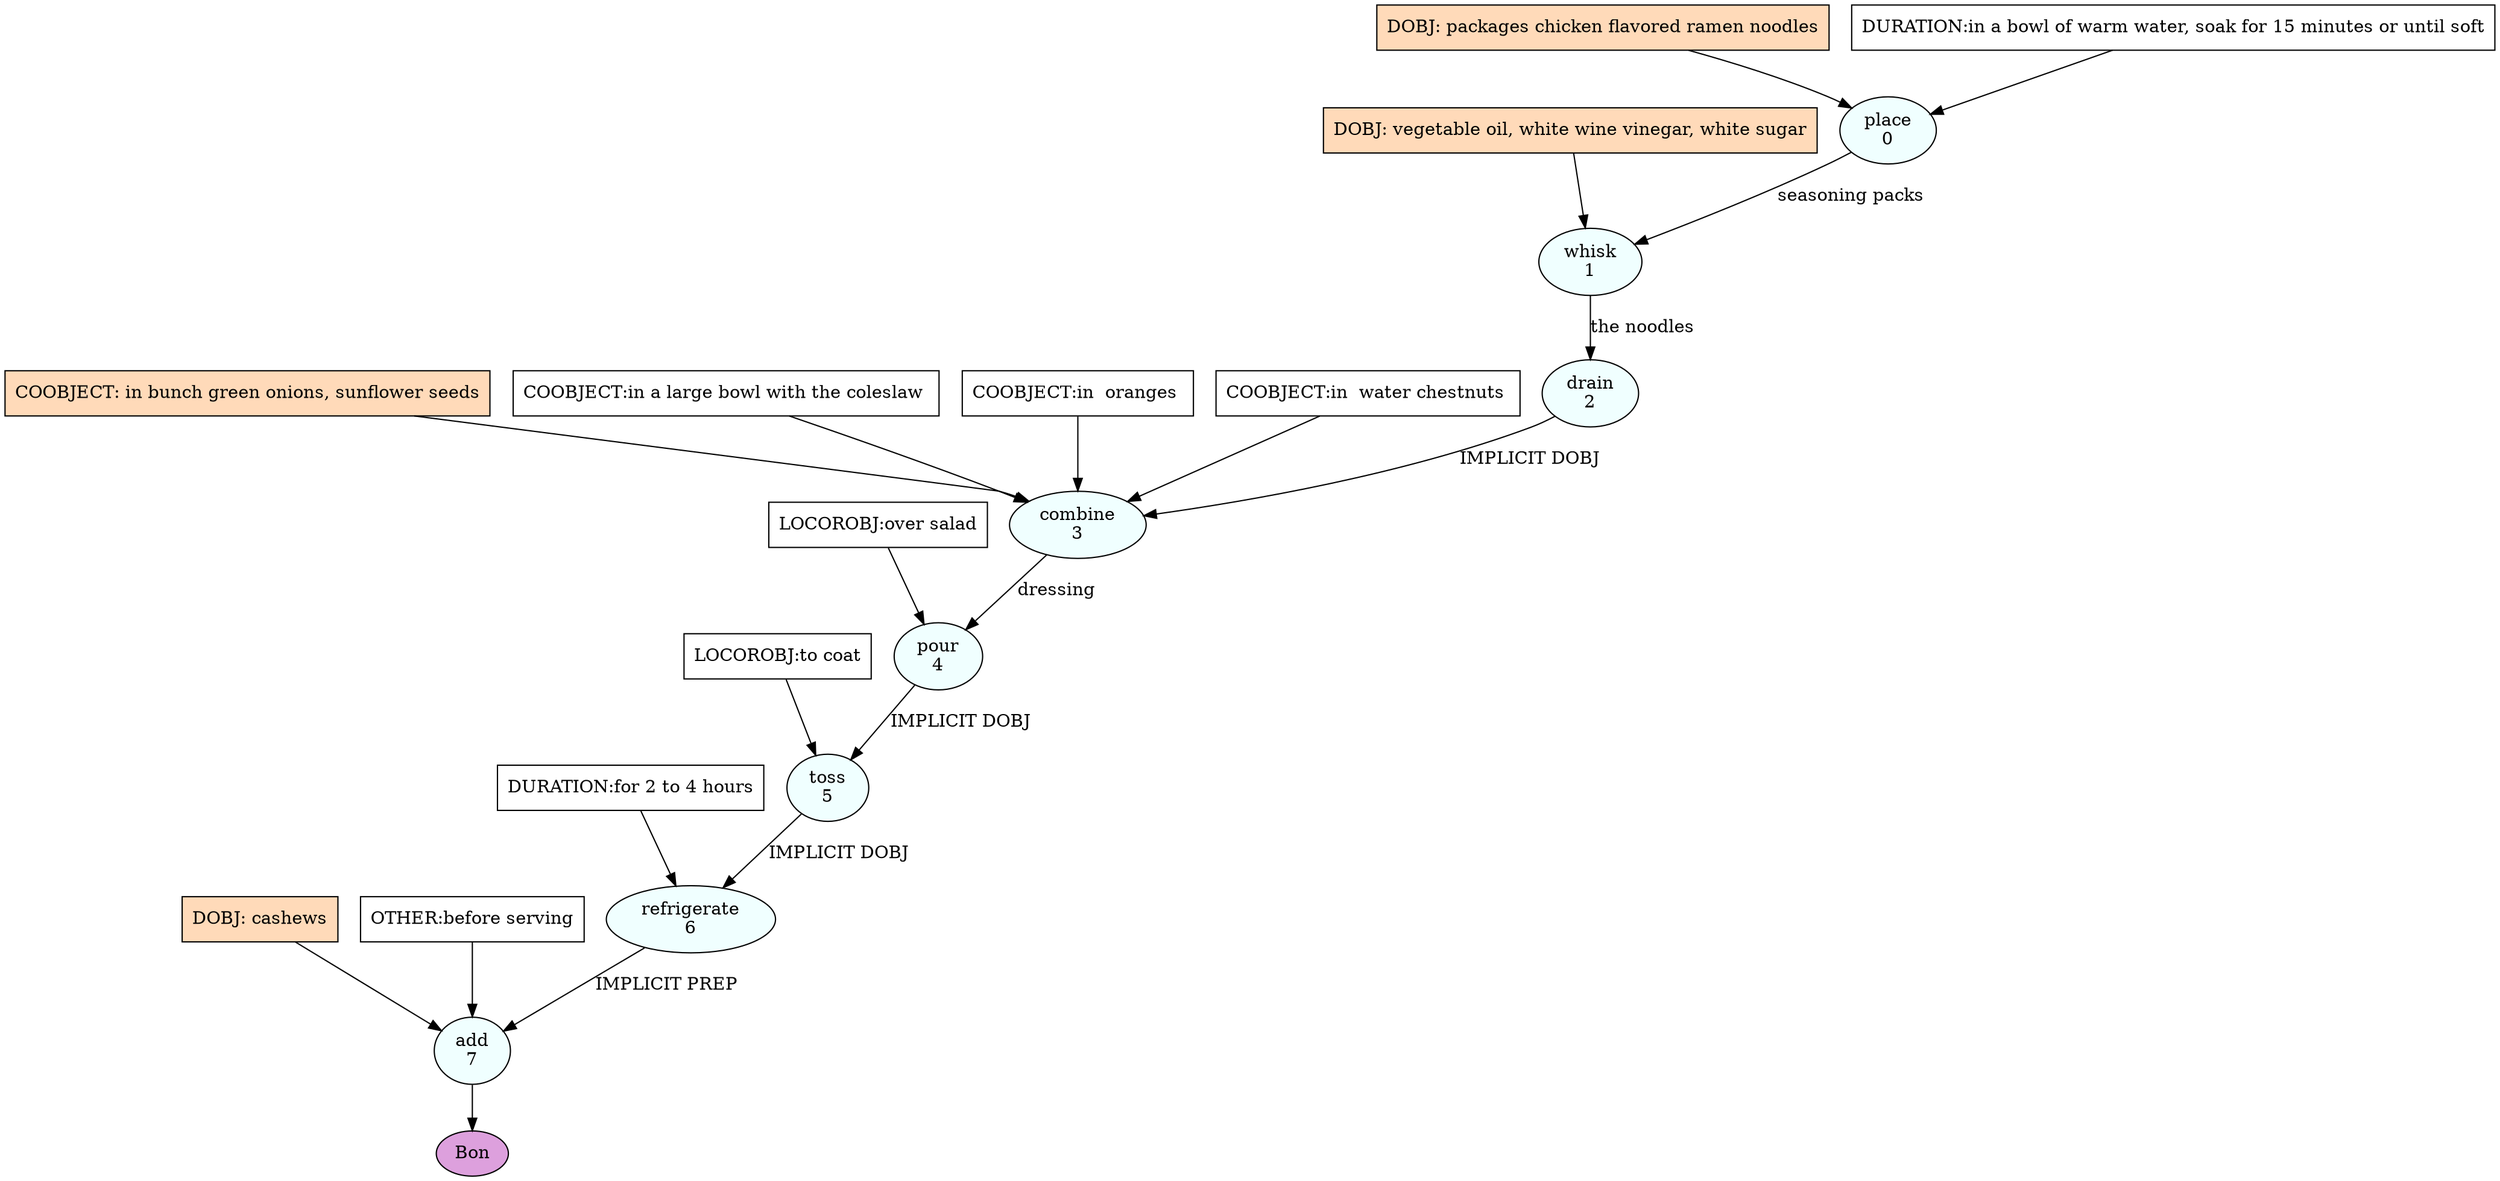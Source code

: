 digraph recipe {
E0[label="place
0", shape=oval, style=filled, fillcolor=azure]
E1[label="whisk
1", shape=oval, style=filled, fillcolor=azure]
E2[label="drain
2", shape=oval, style=filled, fillcolor=azure]
E3[label="combine
3", shape=oval, style=filled, fillcolor=azure]
E4[label="pour
4", shape=oval, style=filled, fillcolor=azure]
E5[label="toss
5", shape=oval, style=filled, fillcolor=azure]
E6[label="refrigerate
6", shape=oval, style=filled, fillcolor=azure]
E7[label="add
7", shape=oval, style=filled, fillcolor=azure]
D0[label="DOBJ: packages chicken flavored ramen noodles", shape=box, style=filled, fillcolor=peachpuff]
D0 -> E0
P0_0[label="DURATION:in a bowl of warm water, soak for 15 minutes or until soft", shape=box, style=filled, fillcolor=white]
P0_0 -> E0
D1_ing[label="DOBJ: vegetable oil, white wine vinegar, white sugar", shape=box, style=filled, fillcolor=peachpuff]
D1_ing -> E1
E0 -> E1 [label="seasoning packs"]
E1 -> E2 [label="the noodles"]
E2 -> E3 [label="IMPLICIT DOBJ"]
P3_0_ing[label="COOBJECT: in bunch green onions, sunflower seeds", shape=box, style=filled, fillcolor=peachpuff]
P3_0_ing -> E3
P3_0_0[label="COOBJECT:in a large bowl with the coleslaw ", shape=box, style=filled, fillcolor=white]
P3_0_0 -> E3
P3_0_1[label="COOBJECT:in  oranges ", shape=box, style=filled, fillcolor=white]
P3_0_1 -> E3
P3_0_2[label="COOBJECT:in  water chestnuts ", shape=box, style=filled, fillcolor=white]
P3_0_2 -> E3
E3 -> E4 [label="dressing"]
P4_0_0[label="LOCOROBJ:over salad", shape=box, style=filled, fillcolor=white]
P4_0_0 -> E4
E4 -> E5 [label="IMPLICIT DOBJ"]
P5_0_0[label="LOCOROBJ:to coat", shape=box, style=filled, fillcolor=white]
P5_0_0 -> E5
E5 -> E6 [label="IMPLICIT DOBJ"]
P6_0_0[label="DURATION:for 2 to 4 hours", shape=box, style=filled, fillcolor=white]
P6_0_0 -> E6
D7_ing[label="DOBJ: cashews", shape=box, style=filled, fillcolor=peachpuff]
D7_ing -> E7
E6 -> E7 [label="IMPLICIT PREP"]
P7_1_0[label="OTHER:before serving", shape=box, style=filled, fillcolor=white]
P7_1_0 -> E7
EOR[label="Bon", shape=oval, style=filled, fillcolor=plum]
E7 -> EOR
}

